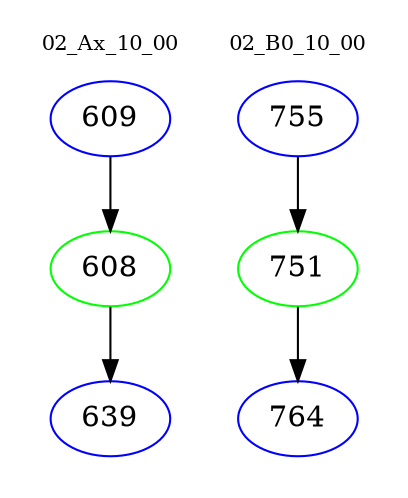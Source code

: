 digraph{
subgraph cluster_0 {
color = white
label = "02_Ax_10_00";
fontsize=10;
T0_609 [label="609", color="blue"]
T0_609 -> T0_608 [color="black"]
T0_608 [label="608", color="green"]
T0_608 -> T0_639 [color="black"]
T0_639 [label="639", color="blue"]
}
subgraph cluster_1 {
color = white
label = "02_B0_10_00";
fontsize=10;
T1_755 [label="755", color="blue"]
T1_755 -> T1_751 [color="black"]
T1_751 [label="751", color="green"]
T1_751 -> T1_764 [color="black"]
T1_764 [label="764", color="blue"]
}
}
